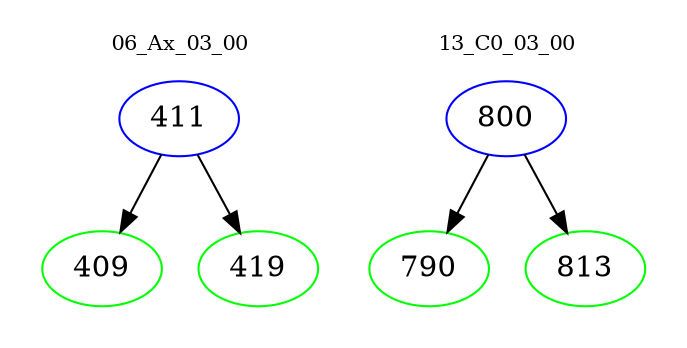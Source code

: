 digraph{
subgraph cluster_0 {
color = white
label = "06_Ax_03_00";
fontsize=10;
T0_411 [label="411", color="blue"]
T0_411 -> T0_409 [color="black"]
T0_409 [label="409", color="green"]
T0_411 -> T0_419 [color="black"]
T0_419 [label="419", color="green"]
}
subgraph cluster_1 {
color = white
label = "13_C0_03_00";
fontsize=10;
T1_800 [label="800", color="blue"]
T1_800 -> T1_790 [color="black"]
T1_790 [label="790", color="green"]
T1_800 -> T1_813 [color="black"]
T1_813 [label="813", color="green"]
}
}
